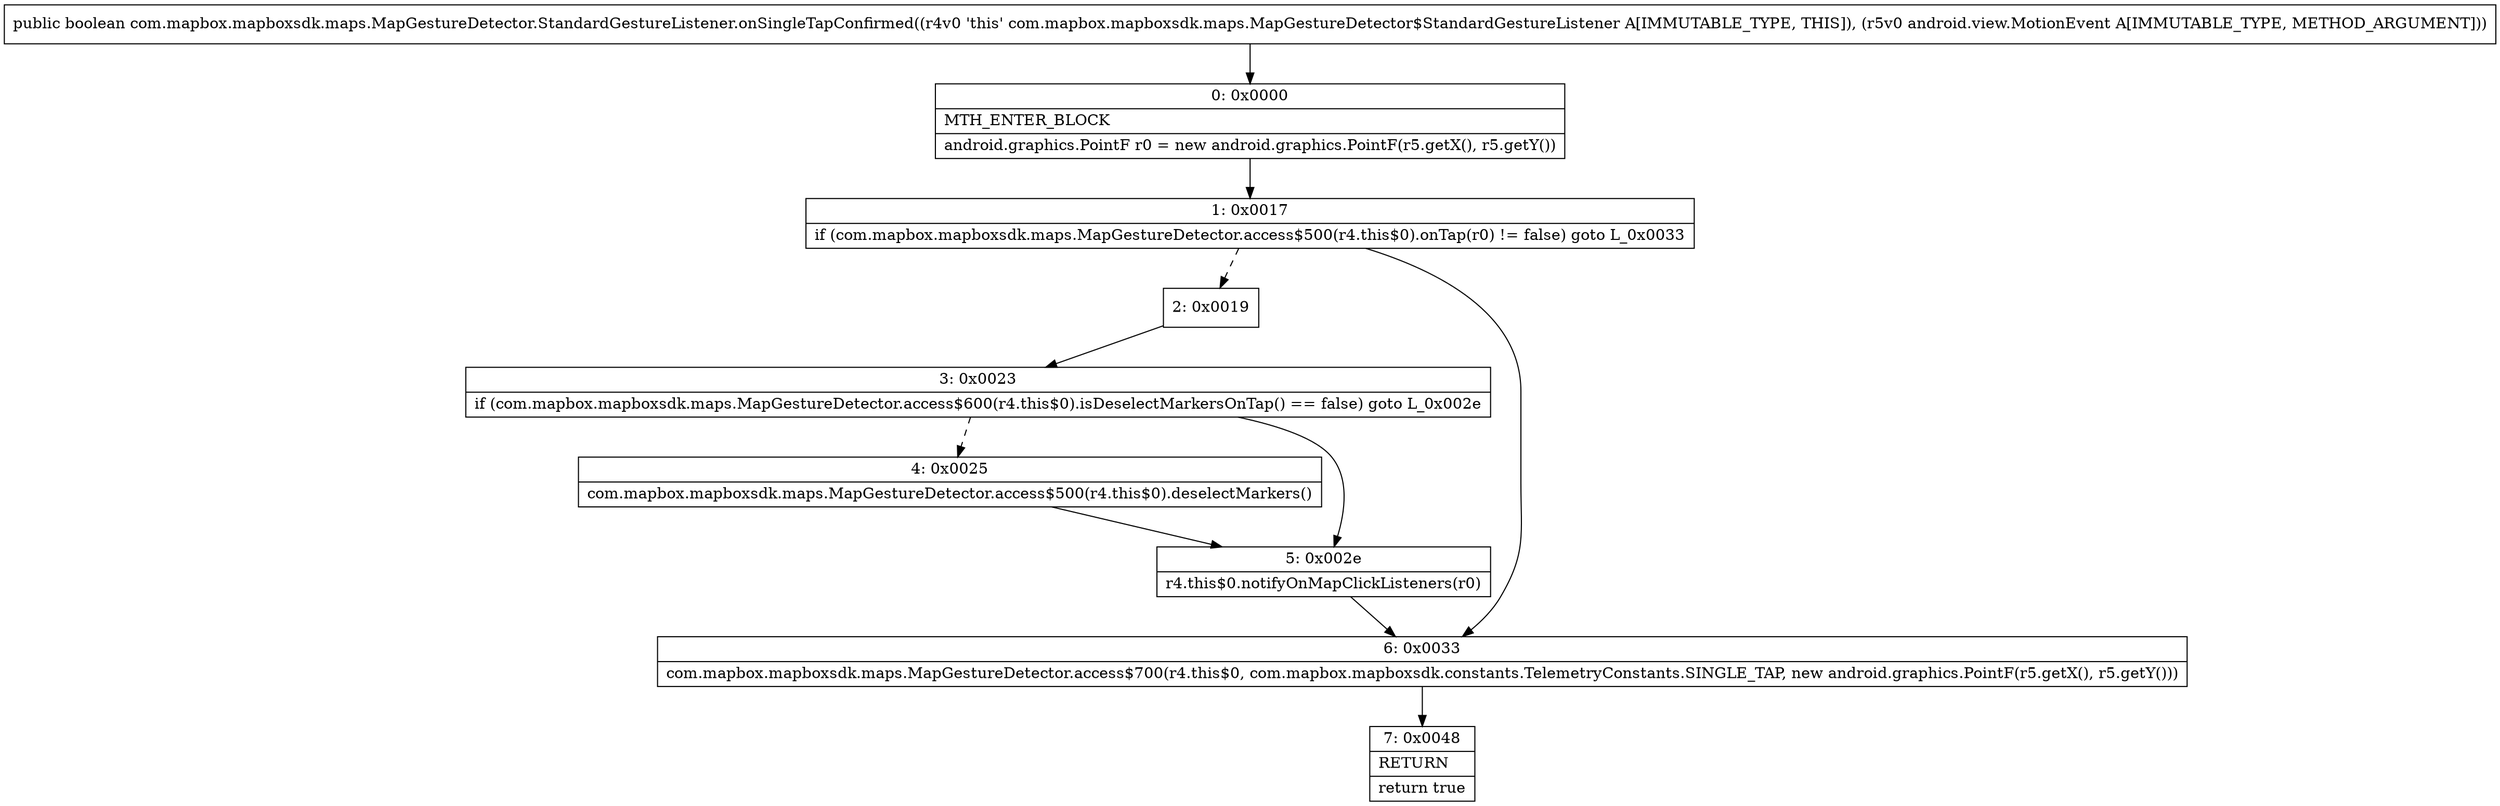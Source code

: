 digraph "CFG forcom.mapbox.mapboxsdk.maps.MapGestureDetector.StandardGestureListener.onSingleTapConfirmed(Landroid\/view\/MotionEvent;)Z" {
Node_0 [shape=record,label="{0\:\ 0x0000|MTH_ENTER_BLOCK\l|android.graphics.PointF r0 = new android.graphics.PointF(r5.getX(), r5.getY())\l}"];
Node_1 [shape=record,label="{1\:\ 0x0017|if (com.mapbox.mapboxsdk.maps.MapGestureDetector.access$500(r4.this$0).onTap(r0) != false) goto L_0x0033\l}"];
Node_2 [shape=record,label="{2\:\ 0x0019}"];
Node_3 [shape=record,label="{3\:\ 0x0023|if (com.mapbox.mapboxsdk.maps.MapGestureDetector.access$600(r4.this$0).isDeselectMarkersOnTap() == false) goto L_0x002e\l}"];
Node_4 [shape=record,label="{4\:\ 0x0025|com.mapbox.mapboxsdk.maps.MapGestureDetector.access$500(r4.this$0).deselectMarkers()\l}"];
Node_5 [shape=record,label="{5\:\ 0x002e|r4.this$0.notifyOnMapClickListeners(r0)\l}"];
Node_6 [shape=record,label="{6\:\ 0x0033|com.mapbox.mapboxsdk.maps.MapGestureDetector.access$700(r4.this$0, com.mapbox.mapboxsdk.constants.TelemetryConstants.SINGLE_TAP, new android.graphics.PointF(r5.getX(), r5.getY()))\l}"];
Node_7 [shape=record,label="{7\:\ 0x0048|RETURN\l|return true\l}"];
MethodNode[shape=record,label="{public boolean com.mapbox.mapboxsdk.maps.MapGestureDetector.StandardGestureListener.onSingleTapConfirmed((r4v0 'this' com.mapbox.mapboxsdk.maps.MapGestureDetector$StandardGestureListener A[IMMUTABLE_TYPE, THIS]), (r5v0 android.view.MotionEvent A[IMMUTABLE_TYPE, METHOD_ARGUMENT])) }"];
MethodNode -> Node_0;
Node_0 -> Node_1;
Node_1 -> Node_2[style=dashed];
Node_1 -> Node_6;
Node_2 -> Node_3;
Node_3 -> Node_4[style=dashed];
Node_3 -> Node_5;
Node_4 -> Node_5;
Node_5 -> Node_6;
Node_6 -> Node_7;
}

